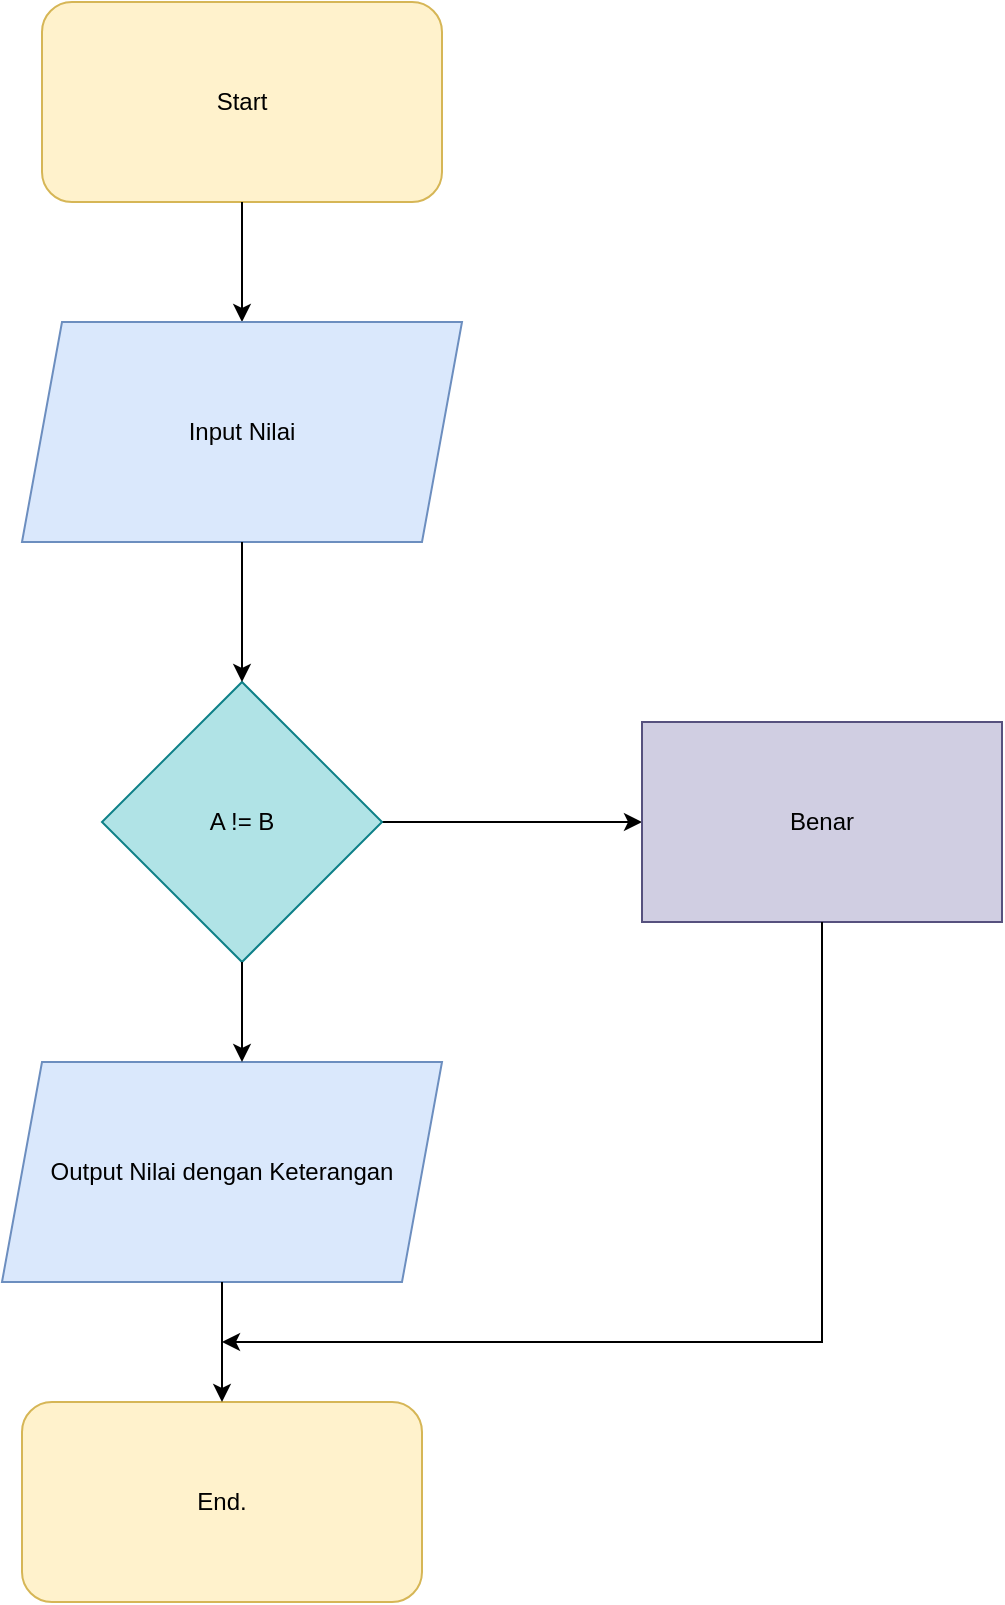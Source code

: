 <mxfile version="16.1.0" type="github">
  <diagram id="OT2cPJ71qabB2-jMLymA" name="Page-1">
    <mxGraphModel dx="1483" dy="816" grid="1" gridSize="10" guides="1" tooltips="1" connect="1" arrows="1" fold="1" page="1" pageScale="1" pageWidth="850" pageHeight="1100" math="0" shadow="0">
      <root>
        <mxCell id="0" />
        <mxCell id="1" parent="0" />
        <mxCell id="UJSPQTQaBonpPALxswPr-1" value="" style="rounded=1;whiteSpace=wrap;html=1;fillColor=#fff2cc;strokeColor=#d6b656;" parent="1" vertex="1">
          <mxGeometry x="310" y="40" width="200" height="100" as="geometry" />
        </mxCell>
        <mxCell id="UJSPQTQaBonpPALxswPr-2" value="Start" style="text;html=1;strokeColor=none;fillColor=none;align=center;verticalAlign=middle;whiteSpace=wrap;rounded=0;" parent="1" vertex="1">
          <mxGeometry x="380" y="75" width="60" height="30" as="geometry" />
        </mxCell>
        <mxCell id="UJSPQTQaBonpPALxswPr-3" value="" style="endArrow=classic;html=1;rounded=0;exitX=0.5;exitY=1;exitDx=0;exitDy=0;" parent="1" source="UJSPQTQaBonpPALxswPr-1" edge="1">
          <mxGeometry width="50" height="50" relative="1" as="geometry">
            <mxPoint x="385" y="230" as="sourcePoint" />
            <mxPoint x="410" y="200" as="targetPoint" />
          </mxGeometry>
        </mxCell>
        <mxCell id="UJSPQTQaBonpPALxswPr-4" value="" style="shape=parallelogram;perimeter=parallelogramPerimeter;whiteSpace=wrap;html=1;fixedSize=1;fillColor=#dae8fc;strokeColor=#6c8ebf;" parent="1" vertex="1">
          <mxGeometry x="290" y="570" width="220" height="110" as="geometry" />
        </mxCell>
        <mxCell id="UJSPQTQaBonpPALxswPr-6" value="" style="endArrow=classic;html=1;rounded=0;exitX=1;exitY=0.5;exitDx=0;exitDy=0;entryX=0;entryY=0.5;entryDx=0;entryDy=0;" parent="1" source="UJSPQTQaBonpPALxswPr-10" target="UJSPQTQaBonpPALxswPr-7" edge="1">
          <mxGeometry width="50" height="50" relative="1" as="geometry">
            <mxPoint x="500" y="410" as="sourcePoint" />
            <mxPoint x="560" y="385" as="targetPoint" />
          </mxGeometry>
        </mxCell>
        <mxCell id="UJSPQTQaBonpPALxswPr-7" value="" style="rounded=0;whiteSpace=wrap;html=1;fillColor=#d0cee2;strokeColor=#56517e;" parent="1" vertex="1">
          <mxGeometry x="610" y="400" width="180" height="100" as="geometry" />
        </mxCell>
        <mxCell id="UJSPQTQaBonpPALxswPr-8" value="Benar" style="text;html=1;strokeColor=none;fillColor=none;align=center;verticalAlign=middle;whiteSpace=wrap;rounded=0;" parent="1" vertex="1">
          <mxGeometry x="610" y="405" width="180" height="90" as="geometry" />
        </mxCell>
        <mxCell id="UJSPQTQaBonpPALxswPr-10" value="" style="rhombus;whiteSpace=wrap;html=1;fillColor=#b0e3e6;strokeColor=#0e8088;" parent="1" vertex="1">
          <mxGeometry x="340" y="380" width="140" height="140" as="geometry" />
        </mxCell>
        <mxCell id="UJSPQTQaBonpPALxswPr-14" value="" style="shape=parallelogram;perimeter=parallelogramPerimeter;whiteSpace=wrap;html=1;fixedSize=1;fillColor=#dae8fc;strokeColor=#6c8ebf;" parent="1" vertex="1">
          <mxGeometry x="300" y="200" width="220" height="110" as="geometry" />
        </mxCell>
        <mxCell id="UJSPQTQaBonpPALxswPr-15" value="" style="endArrow=classic;html=1;rounded=0;exitX=0.5;exitY=1;exitDx=0;exitDy=0;entryX=0.5;entryY=0;entryDx=0;entryDy=0;" parent="1" source="UJSPQTQaBonpPALxswPr-14" target="UJSPQTQaBonpPALxswPr-10" edge="1">
          <mxGeometry width="50" height="50" relative="1" as="geometry">
            <mxPoint x="370" y="380" as="sourcePoint" />
            <mxPoint x="420" y="330" as="targetPoint" />
          </mxGeometry>
        </mxCell>
        <mxCell id="UJSPQTQaBonpPALxswPr-16" value="" style="endArrow=classic;html=1;rounded=0;exitX=0.5;exitY=1;exitDx=0;exitDy=0;" parent="1" source="UJSPQTQaBonpPALxswPr-10" edge="1">
          <mxGeometry width="50" height="50" relative="1" as="geometry">
            <mxPoint x="470" y="570" as="sourcePoint" />
            <mxPoint x="410" y="570" as="targetPoint" />
          </mxGeometry>
        </mxCell>
        <mxCell id="UJSPQTQaBonpPALxswPr-17" value="Input Nilai" style="text;html=1;strokeColor=none;fillColor=none;align=center;verticalAlign=middle;whiteSpace=wrap;rounded=0;" parent="1" vertex="1">
          <mxGeometry x="320" y="210" width="180" height="90" as="geometry" />
        </mxCell>
        <mxCell id="UJSPQTQaBonpPALxswPr-18" value="A != B" style="text;html=1;strokeColor=none;fillColor=none;align=center;verticalAlign=middle;whiteSpace=wrap;rounded=0;" parent="1" vertex="1">
          <mxGeometry x="320" y="405" width="180" height="90" as="geometry" />
        </mxCell>
        <mxCell id="UJSPQTQaBonpPALxswPr-19" value="Output Nilai dengan Keterangan" style="text;html=1;strokeColor=none;fillColor=none;align=center;verticalAlign=middle;whiteSpace=wrap;rounded=0;" parent="1" vertex="1">
          <mxGeometry x="310" y="580" width="180" height="90" as="geometry" />
        </mxCell>
        <mxCell id="UJSPQTQaBonpPALxswPr-21" value="" style="rounded=1;whiteSpace=wrap;html=1;fillColor=#fff2cc;strokeColor=#d6b656;" parent="1" vertex="1">
          <mxGeometry x="300" y="740" width="200" height="100" as="geometry" />
        </mxCell>
        <mxCell id="UJSPQTQaBonpPALxswPr-22" value="" style="endArrow=classic;html=1;rounded=0;exitX=0.5;exitY=1;exitDx=0;exitDy=0;entryX=0.5;entryY=0;entryDx=0;entryDy=0;" parent="1" source="UJSPQTQaBonpPALxswPr-4" target="UJSPQTQaBonpPALxswPr-21" edge="1">
          <mxGeometry width="50" height="50" relative="1" as="geometry">
            <mxPoint x="380" y="740" as="sourcePoint" />
            <mxPoint x="430" y="690" as="targetPoint" />
          </mxGeometry>
        </mxCell>
        <mxCell id="UJSPQTQaBonpPALxswPr-23" value="End." style="text;html=1;strokeColor=none;fillColor=none;align=center;verticalAlign=middle;whiteSpace=wrap;rounded=0;" parent="1" vertex="1">
          <mxGeometry x="310" y="745" width="180" height="90" as="geometry" />
        </mxCell>
        <mxCell id="UJSPQTQaBonpPALxswPr-24" value="" style="endArrow=classic;html=1;rounded=0;exitX=0.5;exitY=1;exitDx=0;exitDy=0;" parent="1" source="UJSPQTQaBonpPALxswPr-7" edge="1">
          <mxGeometry width="50" height="50" relative="1" as="geometry">
            <mxPoint x="680" y="550" as="sourcePoint" />
            <mxPoint x="400" y="710" as="targetPoint" />
            <Array as="points">
              <mxPoint x="700" y="710" />
            </Array>
          </mxGeometry>
        </mxCell>
      </root>
    </mxGraphModel>
  </diagram>
</mxfile>
